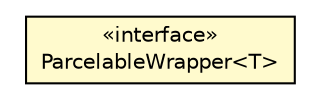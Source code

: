 #!/usr/local/bin/dot
#
# Class diagram 
# Generated by UMLGraph version 5.1 (http://www.umlgraph.org/)
#

digraph G {
	edge [fontname="Helvetica",fontsize=10,labelfontname="Helvetica",labelfontsize=10];
	node [fontname="Helvetica",fontsize=10,shape=plaintext];
	nodesep=0.25;
	ranksep=0.5;
	// org.androidtransfuse.util.ParcelableWrapper<T>
	c3167 [label=<<table title="org.androidtransfuse.util.ParcelableWrapper" border="0" cellborder="1" cellspacing="0" cellpadding="2" port="p" bgcolor="lemonChiffon" href="./ParcelableWrapper.html">
		<tr><td><table border="0" cellspacing="0" cellpadding="1">
<tr><td align="center" balign="center"> &#171;interface&#187; </td></tr>
<tr><td align="center" balign="center"> ParcelableWrapper&lt;T&gt; </td></tr>
		</table></td></tr>
		</table>>, fontname="Helvetica", fontcolor="black", fontsize=10.0];
}


